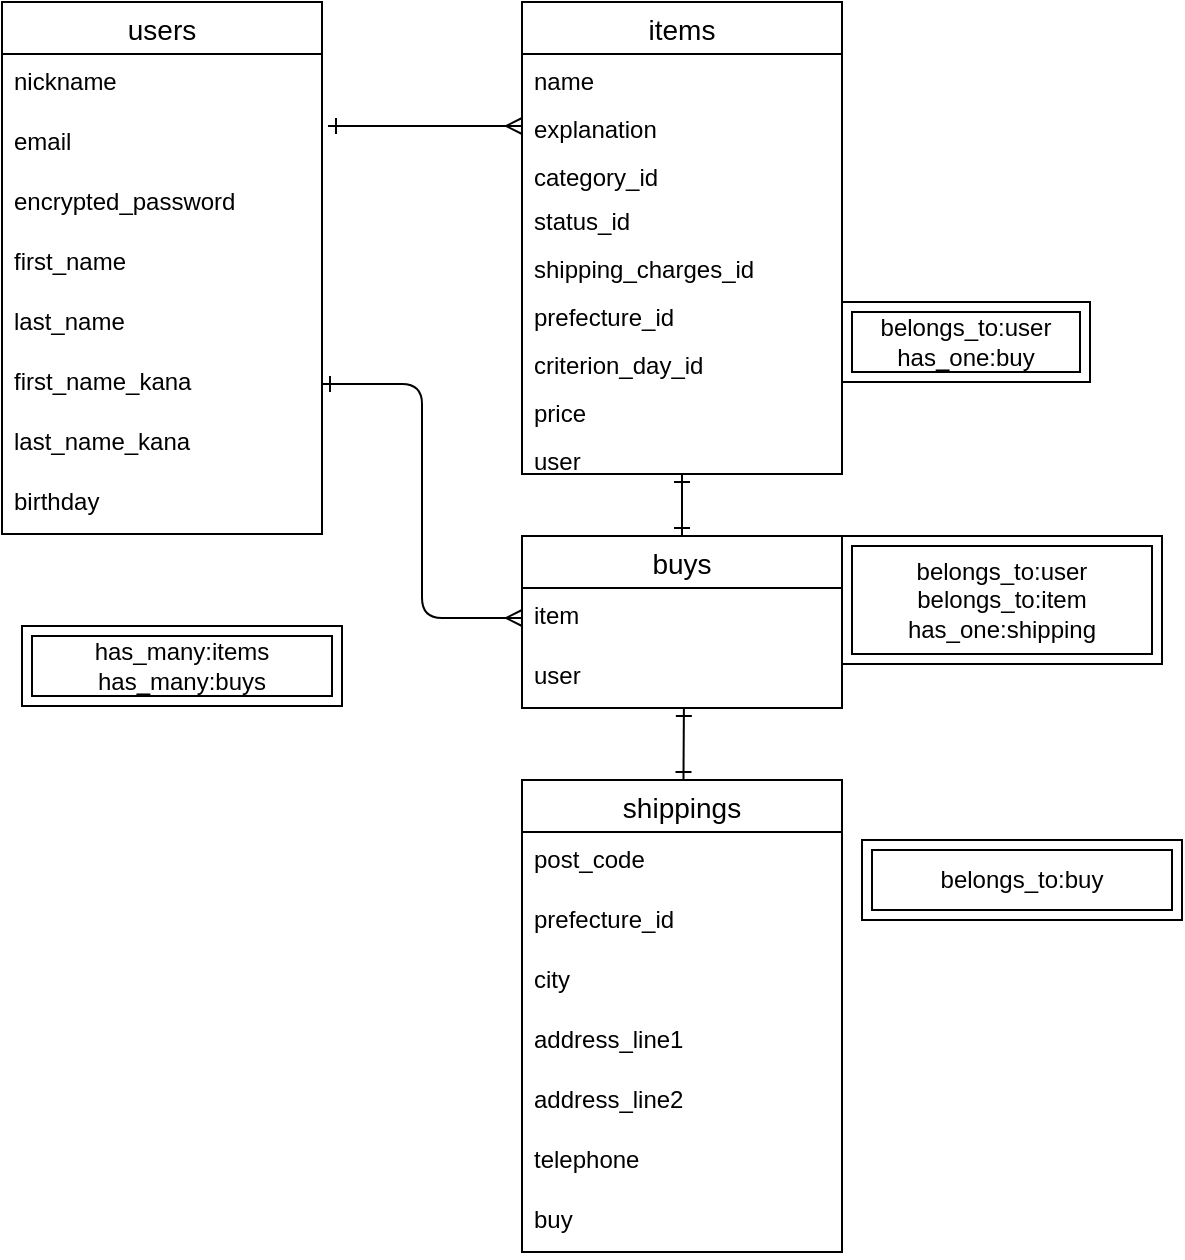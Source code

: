 <mxfile>
    <diagram id="ON1tA3dMbc1gzy24hBgE" name="ページ1">
        <mxGraphModel dx="911" dy="612" grid="1" gridSize="10" guides="1" tooltips="1" connect="1" arrows="1" fold="1" page="1" pageScale="1" pageWidth="827" pageHeight="1169" math="0" shadow="0">
            <root>
                <mxCell id="0"/>
                <mxCell id="1" parent="0"/>
                <mxCell id="2" value="users" style="swimlane;fontStyle=0;childLayout=stackLayout;horizontal=1;startSize=26;horizontalStack=0;resizeParent=1;resizeParentMax=0;resizeLast=0;collapsible=1;marginBottom=0;align=center;fontSize=14;" parent="1" vertex="1">
                    <mxGeometry x="30" y="20" width="160" height="266" as="geometry"/>
                </mxCell>
                <mxCell id="4" value="nickname" style="text;strokeColor=none;fillColor=none;spacingLeft=4;spacingRight=4;overflow=hidden;rotatable=0;points=[[0,0.5],[1,0.5]];portConstraint=eastwest;fontSize=12;" parent="2" vertex="1">
                    <mxGeometry y="26" width="160" height="30" as="geometry"/>
                </mxCell>
                <mxCell id="5" value="email" style="text;strokeColor=none;fillColor=none;spacingLeft=4;spacingRight=4;overflow=hidden;rotatable=0;points=[[0,0.5],[1,0.5]];portConstraint=eastwest;fontSize=12;" parent="2" vertex="1">
                    <mxGeometry y="56" width="160" height="30" as="geometry"/>
                </mxCell>
                <mxCell id="23" value="encrypted_password" style="text;strokeColor=none;fillColor=none;spacingLeft=4;spacingRight=4;overflow=hidden;rotatable=0;points=[[0,0.5],[1,0.5]];portConstraint=eastwest;fontSize=12;" parent="2" vertex="1">
                    <mxGeometry y="86" width="160" height="30" as="geometry"/>
                </mxCell>
                <mxCell id="24" value="first_name" style="text;strokeColor=none;fillColor=none;spacingLeft=4;spacingRight=4;overflow=hidden;rotatable=0;points=[[0,0.5],[1,0.5]];portConstraint=eastwest;fontSize=12;" parent="2" vertex="1">
                    <mxGeometry y="116" width="160" height="30" as="geometry"/>
                </mxCell>
                <mxCell id="27" value="last_name" style="text;strokeColor=none;fillColor=none;spacingLeft=4;spacingRight=4;overflow=hidden;rotatable=0;points=[[0,0.5],[1,0.5]];portConstraint=eastwest;fontSize=12;" parent="2" vertex="1">
                    <mxGeometry y="146" width="160" height="30" as="geometry"/>
                </mxCell>
                <mxCell id="26" value="first_name_kana" style="text;strokeColor=none;fillColor=none;spacingLeft=4;spacingRight=4;overflow=hidden;rotatable=0;points=[[0,0.5],[1,0.5]];portConstraint=eastwest;fontSize=12;" parent="2" vertex="1">
                    <mxGeometry y="176" width="160" height="30" as="geometry"/>
                </mxCell>
                <mxCell id="28" value="last_name_kana" style="text;strokeColor=none;fillColor=none;spacingLeft=4;spacingRight=4;overflow=hidden;rotatable=0;points=[[0,0.5],[1,0.5]];portConstraint=eastwest;fontSize=12;" parent="2" vertex="1">
                    <mxGeometry y="206" width="160" height="30" as="geometry"/>
                </mxCell>
                <mxCell id="25" value="birthday" style="text;strokeColor=none;fillColor=none;spacingLeft=4;spacingRight=4;overflow=hidden;rotatable=0;points=[[0,0.5],[1,0.5]];portConstraint=eastwest;fontSize=12;" parent="2" vertex="1">
                    <mxGeometry y="236" width="160" height="30" as="geometry"/>
                </mxCell>
                <mxCell id="6" value="items" style="swimlane;fontStyle=0;childLayout=stackLayout;horizontal=1;startSize=26;horizontalStack=0;resizeParent=1;resizeParentMax=0;resizeLast=0;collapsible=1;marginBottom=0;align=center;fontSize=14;" parent="1" vertex="1">
                    <mxGeometry x="290" y="20" width="160" height="236" as="geometry">
                        <mxRectangle x="270" y="150" width="70" height="26" as="alternateBounds"/>
                    </mxGeometry>
                </mxCell>
                <mxCell id="7" value="name" style="text;strokeColor=none;fillColor=none;spacingLeft=4;spacingRight=4;overflow=hidden;rotatable=0;points=[[0,0.5],[1,0.5]];portConstraint=eastwest;fontSize=12;" parent="6" vertex="1">
                    <mxGeometry y="26" width="160" height="24" as="geometry"/>
                </mxCell>
                <mxCell id="30" value="explanation" style="text;strokeColor=none;fillColor=none;spacingLeft=4;spacingRight=4;overflow=hidden;rotatable=0;points=[[0,0.5],[1,0.5]];portConstraint=eastwest;fontSize=12;" parent="6" vertex="1">
                    <mxGeometry y="50" width="160" height="24" as="geometry"/>
                </mxCell>
                <mxCell id="16" value="category_id" style="text;strokeColor=none;fillColor=none;spacingLeft=4;spacingRight=4;overflow=hidden;rotatable=0;points=[[0,0.5],[1,0.5]];portConstraint=eastwest;fontSize=12;" parent="6" vertex="1">
                    <mxGeometry y="74" width="160" height="22" as="geometry"/>
                </mxCell>
                <mxCell id="15" value="status_id" style="text;strokeColor=none;fillColor=none;spacingLeft=4;spacingRight=4;overflow=hidden;rotatable=0;points=[[0,0.5],[1,0.5]];portConstraint=eastwest;fontSize=12;" parent="6" vertex="1">
                    <mxGeometry y="96" width="160" height="24" as="geometry"/>
                </mxCell>
                <mxCell id="14" value="shipping_charges_id" style="text;strokeColor=none;fillColor=none;spacingLeft=4;spacingRight=4;overflow=hidden;rotatable=0;points=[[0,0.5],[1,0.5]];portConstraint=eastwest;fontSize=12;" parent="6" vertex="1">
                    <mxGeometry y="120" width="160" height="24" as="geometry"/>
                </mxCell>
                <mxCell id="8" value="prefecture_id" style="text;strokeColor=none;fillColor=none;spacingLeft=4;spacingRight=4;overflow=hidden;rotatable=0;points=[[0,0.5],[1,0.5]];portConstraint=eastwest;fontSize=12;" parent="6" vertex="1">
                    <mxGeometry y="144" width="160" height="24" as="geometry"/>
                </mxCell>
                <mxCell id="17" value="criterion_day_id" style="text;strokeColor=none;fillColor=none;spacingLeft=4;spacingRight=4;overflow=hidden;rotatable=0;points=[[0,0.5],[1,0.5]];portConstraint=eastwest;fontSize=12;" parent="6" vertex="1">
                    <mxGeometry y="168" width="160" height="24" as="geometry"/>
                </mxCell>
                <mxCell id="9" value="price" style="text;strokeColor=none;fillColor=none;spacingLeft=4;spacingRight=4;overflow=hidden;rotatable=0;points=[[0,0.5],[1,0.5]];portConstraint=eastwest;fontSize=12;" parent="6" vertex="1">
                    <mxGeometry y="192" width="160" height="24" as="geometry"/>
                </mxCell>
                <mxCell id="13" value="user" style="text;strokeColor=none;fillColor=none;spacingLeft=4;spacingRight=4;overflow=hidden;rotatable=0;points=[[0,0.5],[1,0.5]];portConstraint=eastwest;fontSize=12;" parent="6" vertex="1">
                    <mxGeometry y="216" width="160" height="20" as="geometry"/>
                </mxCell>
                <mxCell id="18" value="shippings" style="swimlane;fontStyle=0;childLayout=stackLayout;horizontal=1;startSize=26;horizontalStack=0;resizeParent=1;resizeParentMax=0;resizeLast=0;collapsible=1;marginBottom=0;align=center;fontSize=14;" parent="1" vertex="1">
                    <mxGeometry x="290" y="409" width="160" height="236" as="geometry"/>
                </mxCell>
                <mxCell id="20" value="post_code" style="text;strokeColor=none;fillColor=none;spacingLeft=4;spacingRight=4;overflow=hidden;rotatable=0;points=[[0,0.5],[1,0.5]];portConstraint=eastwest;fontSize=12;" parent="18" vertex="1">
                    <mxGeometry y="26" width="160" height="30" as="geometry"/>
                </mxCell>
                <mxCell id="21" value="prefecture_id" style="text;strokeColor=none;fillColor=none;spacingLeft=4;spacingRight=4;overflow=hidden;rotatable=0;points=[[0,0.5],[1,0.5]];portConstraint=eastwest;fontSize=12;" parent="18" vertex="1">
                    <mxGeometry y="56" width="160" height="30" as="geometry"/>
                </mxCell>
                <mxCell id="34" value="city" style="text;strokeColor=none;fillColor=none;spacingLeft=4;spacingRight=4;overflow=hidden;rotatable=0;points=[[0,0.5],[1,0.5]];portConstraint=eastwest;fontSize=12;" vertex="1" parent="18">
                    <mxGeometry y="86" width="160" height="30" as="geometry"/>
                </mxCell>
                <mxCell id="33" value="address_line1" style="text;strokeColor=none;fillColor=none;spacingLeft=4;spacingRight=4;overflow=hidden;rotatable=0;points=[[0,0.5],[1,0.5]];portConstraint=eastwest;fontSize=12;" vertex="1" parent="18">
                    <mxGeometry y="116" width="160" height="30" as="geometry"/>
                </mxCell>
                <mxCell id="32" value="address_line2" style="text;strokeColor=none;fillColor=none;spacingLeft=4;spacingRight=4;overflow=hidden;rotatable=0;points=[[0,0.5],[1,0.5]];portConstraint=eastwest;fontSize=12;" vertex="1" parent="18">
                    <mxGeometry y="146" width="160" height="30" as="geometry"/>
                </mxCell>
                <mxCell id="31" value="telephone" style="text;strokeColor=none;fillColor=none;spacingLeft=4;spacingRight=4;overflow=hidden;rotatable=0;points=[[0,0.5],[1,0.5]];portConstraint=eastwest;fontSize=12;" vertex="1" parent="18">
                    <mxGeometry y="176" width="160" height="30" as="geometry"/>
                </mxCell>
                <mxCell id="67" value="buy" style="text;strokeColor=none;fillColor=none;spacingLeft=4;spacingRight=4;overflow=hidden;rotatable=0;points=[[0,0.5],[1,0.5]];portConstraint=eastwest;fontSize=12;" vertex="1" parent="18">
                    <mxGeometry y="206" width="160" height="30" as="geometry"/>
                </mxCell>
                <mxCell id="40" value="belongs_to:user&lt;br&gt;has_one:buy" style="shape=ext;margin=3;double=1;whiteSpace=wrap;html=1;align=center;" vertex="1" parent="1">
                    <mxGeometry x="450" y="170" width="124" height="40" as="geometry"/>
                </mxCell>
                <mxCell id="39" value="belongs_to:buy" style="shape=ext;margin=3;double=1;whiteSpace=wrap;html=1;align=center;" vertex="1" parent="1">
                    <mxGeometry x="460" y="439" width="160" height="40" as="geometry"/>
                </mxCell>
                <mxCell id="47" value="" style="fontSize=12;html=1;endArrow=ERone;startArrow=ERone;elbow=vertical;startFill=0;endFill=0;exitX=0.5;exitY=0;exitDx=0;exitDy=0;" edge="1" parent="1" source="53">
                    <mxGeometry width="100" height="100" relative="1" as="geometry">
                        <mxPoint x="370" y="320" as="sourcePoint"/>
                        <mxPoint x="370" y="256" as="targetPoint"/>
                    </mxGeometry>
                </mxCell>
                <mxCell id="48" value="" style="edgeStyle=orthogonalEdgeStyle;fontSize=12;html=1;endArrow=ERmany;startArrow=ERone;exitX=1;exitY=0.5;exitDx=0;exitDy=0;startFill=0;endFill=0;entryX=0;entryY=0.5;entryDx=0;entryDy=0;" edge="1" parent="1" source="26" target="60">
                    <mxGeometry width="100" height="100" relative="1" as="geometry">
                        <mxPoint x="320" y="380" as="sourcePoint"/>
                        <mxPoint x="220" y="430" as="targetPoint"/>
                    </mxGeometry>
                </mxCell>
                <mxCell id="49" value="has_many:items&lt;br&gt;has_many:buys" style="shape=ext;margin=3;double=1;whiteSpace=wrap;html=1;align=center;" vertex="1" parent="1">
                    <mxGeometry x="40" y="332" width="160" height="40" as="geometry"/>
                </mxCell>
                <mxCell id="51" style="html=1;startArrow=ERone;startFill=0;endArrow=ERmany;endFill=0;entryX=0;entryY=0.5;entryDx=0;entryDy=0;" edge="1" parent="1" target="30">
                    <mxGeometry relative="1" as="geometry">
                        <mxPoint x="193" y="82" as="sourcePoint"/>
                        <mxPoint x="290" y="130" as="targetPoint"/>
                    </mxGeometry>
                </mxCell>
                <mxCell id="53" value="buys" style="swimlane;fontStyle=0;childLayout=stackLayout;horizontal=1;startSize=26;horizontalStack=0;resizeParent=1;resizeParentMax=0;resizeLast=0;collapsible=1;marginBottom=0;align=center;fontSize=14;" vertex="1" parent="1">
                    <mxGeometry x="290" y="287" width="160" height="86" as="geometry"/>
                </mxCell>
                <mxCell id="60" value="item" style="text;strokeColor=none;fillColor=none;spacingLeft=4;spacingRight=4;overflow=hidden;rotatable=0;points=[[0,0.5],[1,0.5]];portConstraint=eastwest;fontSize=12;" vertex="1" parent="53">
                    <mxGeometry y="26" width="160" height="30" as="geometry"/>
                </mxCell>
                <mxCell id="61" value="user" style="text;strokeColor=none;fillColor=none;spacingLeft=4;spacingRight=4;overflow=hidden;rotatable=0;points=[[0,0.5],[1,0.5]];portConstraint=eastwest;fontSize=12;" vertex="1" parent="53">
                    <mxGeometry y="56" width="160" height="30" as="geometry"/>
                </mxCell>
                <mxCell id="62" value="belongs_to:user&lt;br&gt;belongs_to:item&lt;br&gt;has_one:shipping" style="shape=ext;margin=3;double=1;whiteSpace=wrap;html=1;align=center;" vertex="1" parent="1">
                    <mxGeometry x="450" y="287" width="160" height="64" as="geometry"/>
                </mxCell>
                <mxCell id="64" value="" style="fontSize=12;html=1;endArrow=ERone;startArrow=ERone;elbow=vertical;startFill=0;endFill=0;entryX=0.506;entryY=1;entryDx=0;entryDy=0;entryPerimeter=0;" edge="1" parent="1" source="18" target="61">
                    <mxGeometry width="100" height="100" relative="1" as="geometry">
                        <mxPoint x="380" y="330" as="sourcePoint"/>
                        <mxPoint x="418" y="400" as="targetPoint"/>
                    </mxGeometry>
                </mxCell>
            </root>
        </mxGraphModel>
    </diagram>
</mxfile>
